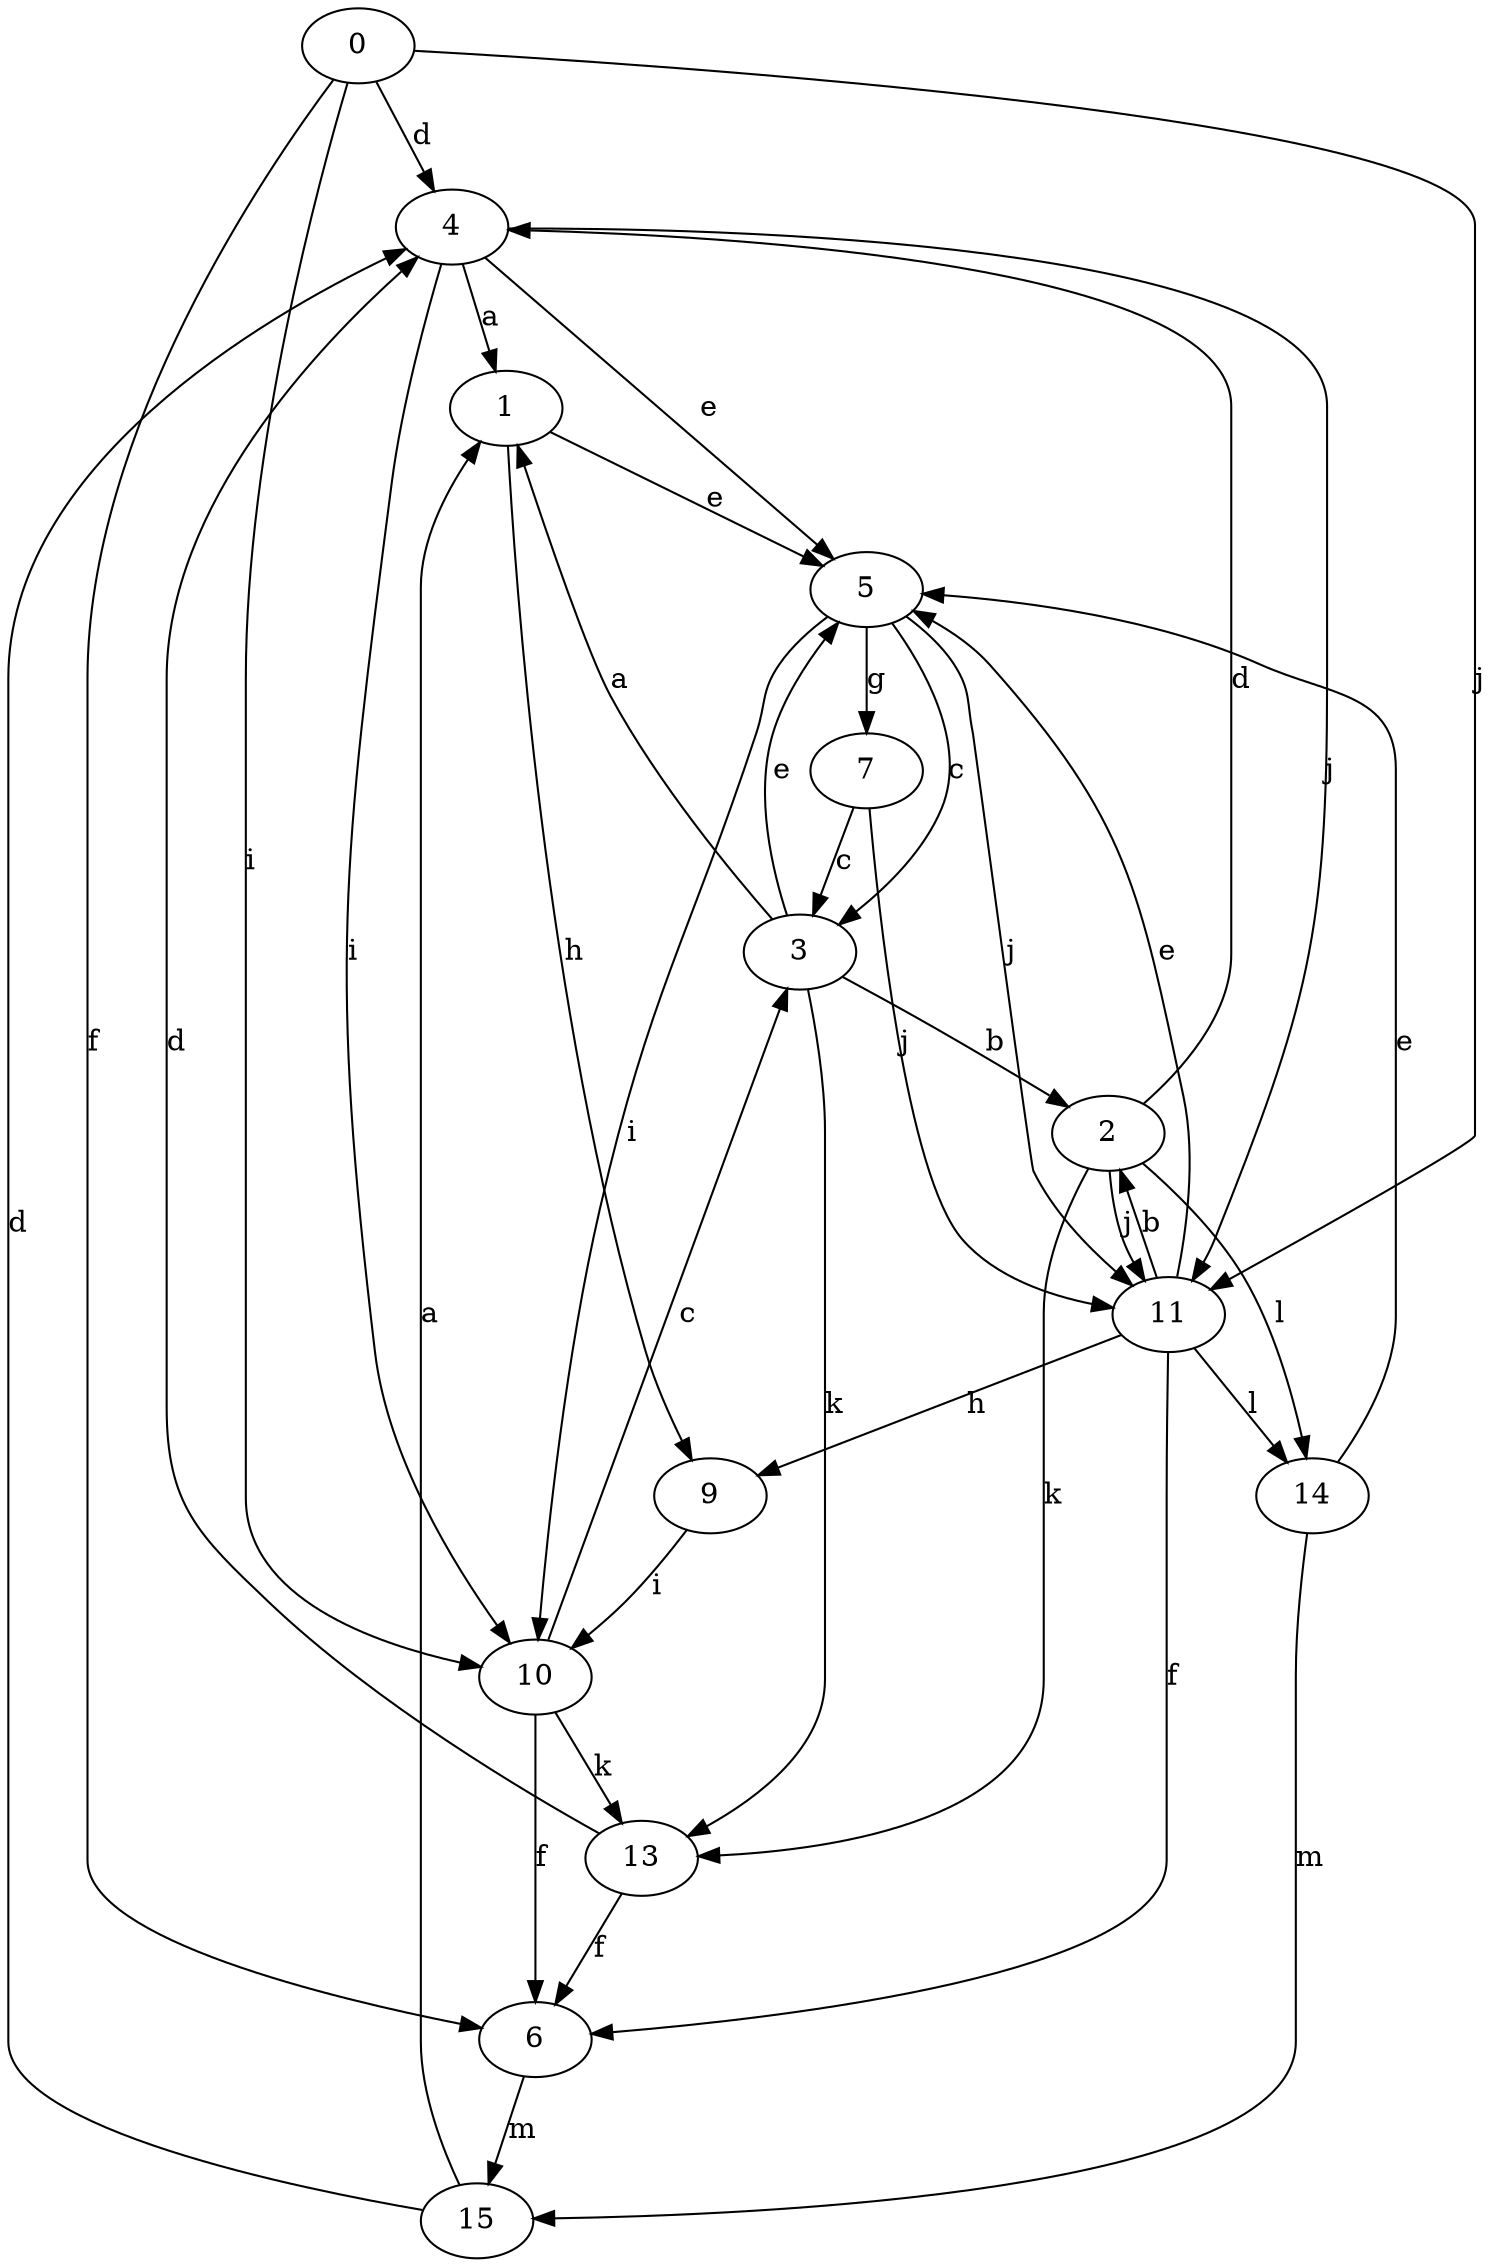 strict digraph  {
0;
1;
2;
3;
4;
5;
6;
7;
9;
10;
11;
13;
14;
15;
0 -> 4  [label=d];
0 -> 6  [label=f];
0 -> 10  [label=i];
0 -> 11  [label=j];
1 -> 5  [label=e];
1 -> 9  [label=h];
2 -> 4  [label=d];
2 -> 11  [label=j];
2 -> 13  [label=k];
2 -> 14  [label=l];
3 -> 1  [label=a];
3 -> 2  [label=b];
3 -> 5  [label=e];
3 -> 13  [label=k];
4 -> 1  [label=a];
4 -> 5  [label=e];
4 -> 10  [label=i];
4 -> 11  [label=j];
5 -> 3  [label=c];
5 -> 7  [label=g];
5 -> 10  [label=i];
5 -> 11  [label=j];
6 -> 15  [label=m];
7 -> 3  [label=c];
7 -> 11  [label=j];
9 -> 10  [label=i];
10 -> 3  [label=c];
10 -> 6  [label=f];
10 -> 13  [label=k];
11 -> 2  [label=b];
11 -> 5  [label=e];
11 -> 6  [label=f];
11 -> 9  [label=h];
11 -> 14  [label=l];
13 -> 4  [label=d];
13 -> 6  [label=f];
14 -> 5  [label=e];
14 -> 15  [label=m];
15 -> 1  [label=a];
15 -> 4  [label=d];
}
